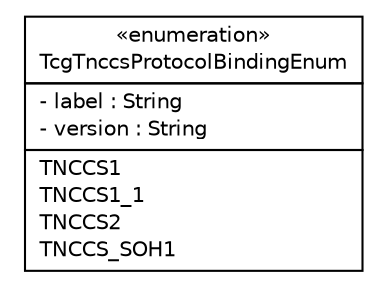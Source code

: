 #!/usr/local/bin/dot
#
# Class diagram 
# Generated by UMLGraph version R5_6 (http://www.umlgraph.org/)
#

digraph G {
	edge [fontname="Helvetica",fontsize=10,labelfontname="Helvetica",labelfontsize=10];
	node [fontname="Helvetica",fontsize=10,shape=plaintext];
	nodesep=0.25;
	ranksep=0.5;
	// de.hsbremen.tc.tnc.message.tnccs.enums.TcgTnccsProtocolBindingEnum
	c4024 [label=<<table title="de.hsbremen.tc.tnc.message.tnccs.enums.TcgTnccsProtocolBindingEnum" border="0" cellborder="1" cellspacing="0" cellpadding="2" port="p" href="./TcgTnccsProtocolBindingEnum.html">
		<tr><td><table border="0" cellspacing="0" cellpadding="1">
<tr><td align="center" balign="center"> &#171;enumeration&#187; </td></tr>
<tr><td align="center" balign="center"> TcgTnccsProtocolBindingEnum </td></tr>
		</table></td></tr>
		<tr><td><table border="0" cellspacing="0" cellpadding="1">
<tr><td align="left" balign="left"> - label : String </td></tr>
<tr><td align="left" balign="left"> - version : String </td></tr>
		</table></td></tr>
		<tr><td><table border="0" cellspacing="0" cellpadding="1">
<tr><td align="left" balign="left"> TNCCS1 </td></tr>
<tr><td align="left" balign="left"> TNCCS1_1 </td></tr>
<tr><td align="left" balign="left"> TNCCS2 </td></tr>
<tr><td align="left" balign="left"> TNCCS_SOH1 </td></tr>
		</table></td></tr>
		</table>>, URL="./TcgTnccsProtocolBindingEnum.html", fontname="Helvetica", fontcolor="black", fontsize=10.0];
}

